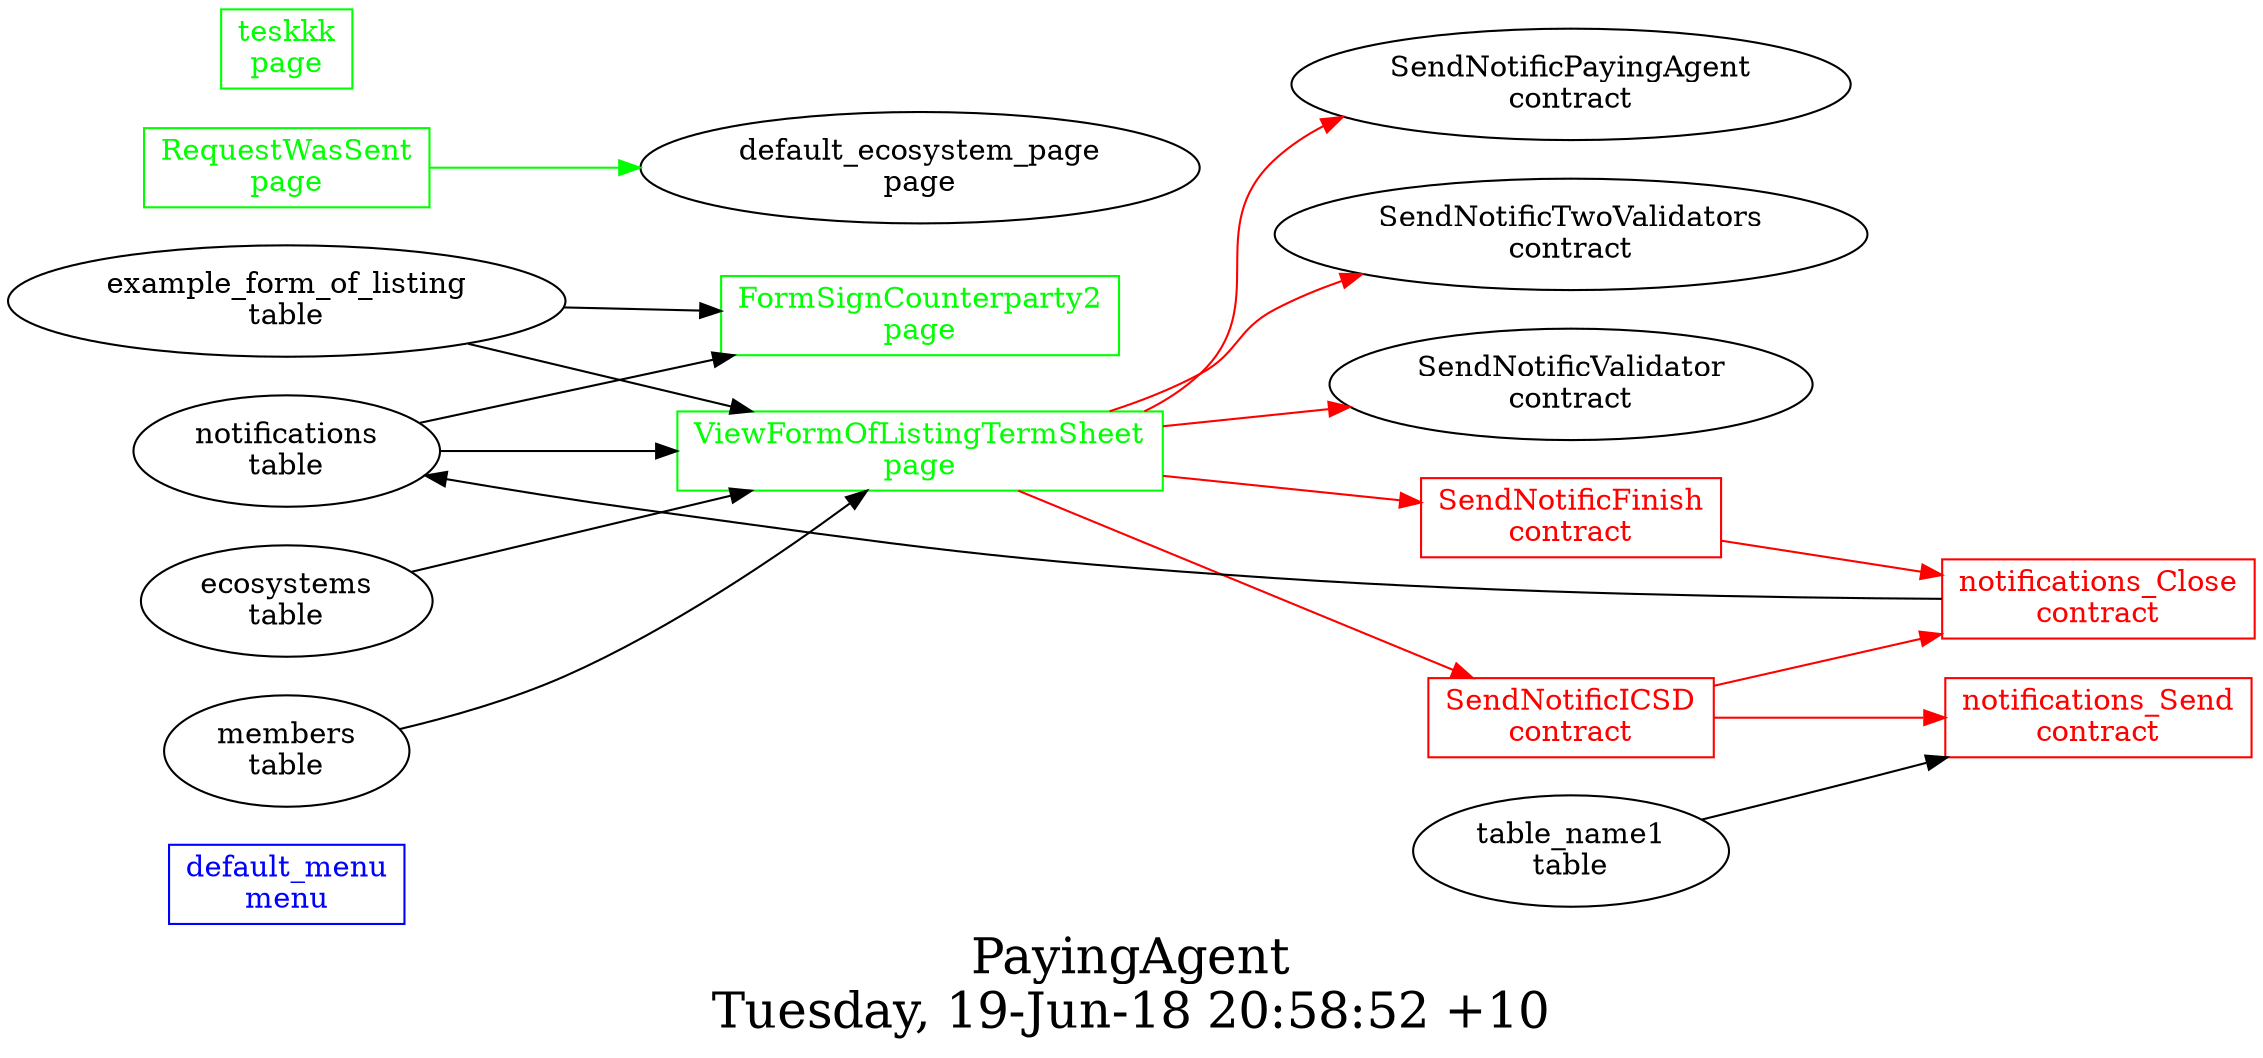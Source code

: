 digraph G {
fontsize="24";
label="PayingAgent\nTuesday, 19-Jun-18 20:58:52 +10";
nojustify=true;
ordering=out;
rankdir=LR;
size="30";
"default_menu\nmenu" [color=blue, fontcolor=blue, group=menus, shape=record];
"notifications\ntable" -> "FormSignCounterparty2\npage"
"example_form_of_listing\ntable" -> "FormSignCounterparty2\npage"
"FormSignCounterparty2\npage" [color=green, fontcolor=green, group=pages, shape=record];
"RequestWasSent\npage" -> "default_ecosystem_page\npage"  [ color=green ]
"RequestWasSent\npage" [color=green, fontcolor=green, group=pages, shape=record];
"ViewFormOfListingTermSheet\npage" -> "SendNotificPayingAgent\ncontract"  [ color=red ]
"ViewFormOfListingTermSheet\npage" -> "SendNotificICSD\ncontract"  [ color=red ]
"ViewFormOfListingTermSheet\npage" -> "SendNotificTwoValidators\ncontract"  [ color=red ]
"ViewFormOfListingTermSheet\npage" -> "SendNotificValidator\ncontract"  [ color=red ]
"ViewFormOfListingTermSheet\npage" -> "SendNotificFinish\ncontract"  [ color=red ]
"notifications\ntable" -> "ViewFormOfListingTermSheet\npage"
"example_form_of_listing\ntable" -> "ViewFormOfListingTermSheet\npage"
"ecosystems\ntable" -> "ViewFormOfListingTermSheet\npage"
"members\ntable" -> "ViewFormOfListingTermSheet\npage"
"ViewFormOfListingTermSheet\npage" [color=green, fontcolor=green, group=pages, shape=record];
"teskkk\npage" [color=green, fontcolor=green, group=pages, shape=record];
"SendNotificFinish\ncontract" -> "notifications_Close\ncontract"  [ color=red ]
"SendNotificFinish\ncontract" [color=red, fontcolor=red, group=contracts, shape=record];
"SendNotificICSD\ncontract" -> "notifications_Close\ncontract"  [ color=red ]
"SendNotificICSD\ncontract" -> "notifications_Send\ncontract"  [ color=red ]
"SendNotificICSD\ncontract" [color=red, fontcolor=red, group=contracts, shape=record];
"notifications_Close\ncontract" -> "notifications\ntable"  [ color="" ]
"notifications_Close\ncontract" [color=red, fontcolor=red, group=contracts, shape=record];
"table_name1\ntable" -> "notifications_Send\ncontract"
"notifications_Send\ncontract" [color=red, fontcolor=red, group=contracts, shape=record];
}
